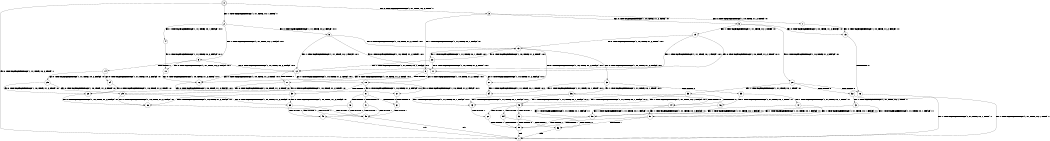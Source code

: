 digraph BCG {
size = "7, 10.5";
center = TRUE;
node [shape = circle];
0 [peripheries = 2];
0 -> 1 [label = "EX !0 !ATOMIC_EXCH_BRANCH (1, +1, TRUE, +0, 2, TRUE) !::"];
0 -> 2 [label = "EX !1 !ATOMIC_EXCH_BRANCH (1, +1, TRUE, +0, 1, TRUE) !::"];
0 -> 3 [label = "EX !0 !ATOMIC_EXCH_BRANCH (1, +1, TRUE, +0, 2, TRUE) !::"];
2 -> 4 [label = "EX !1 !ATOMIC_EXCH_BRANCH (1, +1, TRUE, +0, 1, FALSE) !:0:1:"];
2 -> 5 [label = "EX !0 !ATOMIC_EXCH_BRANCH (1, +1, TRUE, +0, 2, FALSE) !:0:1:"];
2 -> 6 [label = "EX !1 !ATOMIC_EXCH_BRANCH (1, +1, TRUE, +0, 1, FALSE) !:0:1:"];
3 -> 7 [label = "EX !0 !ATOMIC_EXCH_BRANCH (1, +0, TRUE, +1, 2, TRUE) !:0:"];
3 -> 8 [label = "EX !1 !ATOMIC_EXCH_BRANCH (1, +1, TRUE, +0, 1, FALSE) !:0:"];
3 -> 9 [label = "EX !0 !ATOMIC_EXCH_BRANCH (1, +0, TRUE, +1, 2, TRUE) !:0:"];
4 -> 10 [label = "EX !0 !ATOMIC_EXCH_BRANCH (1, +1, TRUE, +0, 2, FALSE) !:0:1:"];
5 -> 11 [label = "EX !0 !ATOMIC_EXCH_BRANCH (1, +0, TRUE, +1, 2, TRUE) !:0:1:"];
5 -> 12 [label = "EX !1 !ATOMIC_EXCH_BRANCH (1, +1, TRUE, +0, 1, FALSE) !:0:1:"];
5 -> 13 [label = "EX !0 !ATOMIC_EXCH_BRANCH (1, +0, TRUE, +1, 2, TRUE) !:0:1:"];
6 -> 10 [label = "EX !0 !ATOMIC_EXCH_BRANCH (1, +1, TRUE, +0, 2, FALSE) !:0:1:"];
6 -> 14 [label = "TERMINATE !1"];
6 -> 12 [label = "EX !0 !ATOMIC_EXCH_BRANCH (1, +1, TRUE, +0, 2, FALSE) !:0:1:"];
7 -> 15 [label = "EX !0 !ATOMIC_EXCH_BRANCH (1, +0, TRUE, +1, 2, FALSE) !:0:"];
8 -> 16 [label = "EX !0 !ATOMIC_EXCH_BRANCH (1, +0, TRUE, +1, 2, TRUE) !:0:1:"];
8 -> 17 [label = "TERMINATE !1"];
8 -> 18 [label = "EX !0 !ATOMIC_EXCH_BRANCH (1, +0, TRUE, +1, 2, TRUE) !:0:1:"];
9 -> 15 [label = "EX !0 !ATOMIC_EXCH_BRANCH (1, +0, TRUE, +1, 2, FALSE) !:0:"];
9 -> 19 [label = "EX !1 !ATOMIC_EXCH_BRANCH (1, +1, TRUE, +0, 1, TRUE) !:0:"];
9 -> 20 [label = "EX !0 !ATOMIC_EXCH_BRANCH (1, +0, TRUE, +1, 2, FALSE) !:0:"];
10 -> 16 [label = "EX !0 !ATOMIC_EXCH_BRANCH (1, +0, TRUE, +1, 2, TRUE) !:0:1:"];
11 -> 21 [label = "EX !0 !ATOMIC_EXCH_BRANCH (1, +0, TRUE, +1, 2, FALSE) !:0:1:"];
12 -> 16 [label = "EX !0 !ATOMIC_EXCH_BRANCH (1, +0, TRUE, +1, 2, TRUE) !:0:1:"];
12 -> 17 [label = "TERMINATE !1"];
12 -> 18 [label = "EX !0 !ATOMIC_EXCH_BRANCH (1, +0, TRUE, +1, 2, TRUE) !:0:1:"];
13 -> 21 [label = "EX !0 !ATOMIC_EXCH_BRANCH (1, +0, TRUE, +1, 2, FALSE) !:0:1:"];
13 -> 22 [label = "EX !1 !ATOMIC_EXCH_BRANCH (1, +1, TRUE, +0, 1, TRUE) !:0:1:"];
13 -> 23 [label = "EX !0 !ATOMIC_EXCH_BRANCH (1, +0, TRUE, +1, 2, FALSE) !:0:1:"];
14 -> 24 [label = "EX !0 !ATOMIC_EXCH_BRANCH (1, +1, TRUE, +0, 2, FALSE) !:0:"];
14 -> 25 [label = "EX !0 !ATOMIC_EXCH_BRANCH (1, +1, TRUE, +0, 2, FALSE) !:0:"];
15 -> 26 [label = "TERMINATE !0"];
16 -> 27 [label = "EX !0 !ATOMIC_EXCH_BRANCH (1, +0, TRUE, +1, 2, FALSE) !:0:1:"];
17 -> 28 [label = "EX !0 !ATOMIC_EXCH_BRANCH (1, +0, TRUE, +1, 2, TRUE) !:0:"];
17 -> 29 [label = "EX !0 !ATOMIC_EXCH_BRANCH (1, +0, TRUE, +1, 2, TRUE) !:0:"];
18 -> 27 [label = "EX !0 !ATOMIC_EXCH_BRANCH (1, +0, TRUE, +1, 2, FALSE) !:0:1:"];
18 -> 30 [label = "TERMINATE !1"];
18 -> 31 [label = "EX !0 !ATOMIC_EXCH_BRANCH (1, +0, TRUE, +1, 2, FALSE) !:0:1:"];
19 -> 11 [label = "EX !0 !ATOMIC_EXCH_BRANCH (1, +0, TRUE, +1, 2, TRUE) !:0:1:"];
19 -> 12 [label = "EX !1 !ATOMIC_EXCH_BRANCH (1, +1, TRUE, +0, 1, FALSE) !:0:1:"];
19 -> 13 [label = "EX !0 !ATOMIC_EXCH_BRANCH (1, +0, TRUE, +1, 2, TRUE) !:0:1:"];
20 -> 26 [label = "TERMINATE !0"];
20 -> 32 [label = "TERMINATE !0"];
20 -> 33 [label = "EX !1 !ATOMIC_EXCH_BRANCH (1, +1, TRUE, +0, 1, TRUE) !:0:"];
21 -> 34 [label = "EX !1 !ATOMIC_EXCH_BRANCH (1, +1, TRUE, +0, 1, TRUE) !:0:1:"];
22 -> 11 [label = "EX !0 !ATOMIC_EXCH_BRANCH (1, +0, TRUE, +1, 2, TRUE) !:0:1:"];
22 -> 12 [label = "EX !1 !ATOMIC_EXCH_BRANCH (1, +1, TRUE, +0, 1, FALSE) !:0:1:"];
22 -> 13 [label = "EX !0 !ATOMIC_EXCH_BRANCH (1, +0, TRUE, +1, 2, TRUE) !:0:1:"];
23 -> 34 [label = "EX !1 !ATOMIC_EXCH_BRANCH (1, +1, TRUE, +0, 1, TRUE) !:0:1:"];
23 -> 35 [label = "TERMINATE !0"];
23 -> 36 [label = "EX !1 !ATOMIC_EXCH_BRANCH (1, +1, TRUE, +0, 1, TRUE) !:0:1:"];
24 -> 28 [label = "EX !0 !ATOMIC_EXCH_BRANCH (1, +0, TRUE, +1, 2, TRUE) !:0:"];
25 -> 28 [label = "EX !0 !ATOMIC_EXCH_BRANCH (1, +0, TRUE, +1, 2, TRUE) !:0:"];
25 -> 29 [label = "EX !0 !ATOMIC_EXCH_BRANCH (1, +0, TRUE, +1, 2, TRUE) !:0:"];
26 -> 1 [label = "EX !1 !ATOMIC_EXCH_BRANCH (1, +1, TRUE, +0, 1, TRUE) !::"];
27 -> 37 [label = "TERMINATE !0"];
28 -> 38 [label = "EX !0 !ATOMIC_EXCH_BRANCH (1, +0, TRUE, +1, 2, FALSE) !:0:"];
29 -> 38 [label = "EX !0 !ATOMIC_EXCH_BRANCH (1, +0, TRUE, +1, 2, FALSE) !:0:"];
29 -> 39 [label = "EX !0 !ATOMIC_EXCH_BRANCH (1, +0, TRUE, +1, 2, FALSE) !:0:"];
30 -> 38 [label = "EX !0 !ATOMIC_EXCH_BRANCH (1, +0, TRUE, +1, 2, FALSE) !:0:"];
30 -> 39 [label = "EX !0 !ATOMIC_EXCH_BRANCH (1, +0, TRUE, +1, 2, FALSE) !:0:"];
31 -> 37 [label = "TERMINATE !0"];
31 -> 40 [label = "TERMINATE !1"];
31 -> 41 [label = "TERMINATE !0"];
32 -> 1 [label = "EX !1 !ATOMIC_EXCH_BRANCH (1, +1, TRUE, +0, 1, TRUE) !::"];
32 -> 42 [label = "EX !1 !ATOMIC_EXCH_BRANCH (1, +1, TRUE, +0, 1, TRUE) !::"];
33 -> 43 [label = "EX !1 !ATOMIC_EXCH_BRANCH (1, +1, TRUE, +0, 1, FALSE) !:0:1:"];
33 -> 44 [label = "TERMINATE !0"];
33 -> 45 [label = "EX !1 !ATOMIC_EXCH_BRANCH (1, +1, TRUE, +0, 1, FALSE) !:0:1:"];
34 -> 43 [label = "EX !1 !ATOMIC_EXCH_BRANCH (1, +1, TRUE, +0, 1, FALSE) !:0:1:"];
35 -> 46 [label = "EX !1 !ATOMIC_EXCH_BRANCH (1, +1, TRUE, +0, 1, TRUE) !:1:"];
35 -> 47 [label = "EX !1 !ATOMIC_EXCH_BRANCH (1, +1, TRUE, +0, 1, TRUE) !:1:"];
36 -> 43 [label = "EX !1 !ATOMIC_EXCH_BRANCH (1, +1, TRUE, +0, 1, FALSE) !:0:1:"];
36 -> 44 [label = "TERMINATE !0"];
36 -> 45 [label = "EX !1 !ATOMIC_EXCH_BRANCH (1, +1, TRUE, +0, 1, FALSE) !:0:1:"];
37 -> 48 [label = "TERMINATE !1"];
38 -> 48 [label = "TERMINATE !0"];
39 -> 48 [label = "TERMINATE !0"];
39 -> 49 [label = "TERMINATE !0"];
40 -> 48 [label = "TERMINATE !0"];
40 -> 49 [label = "TERMINATE !0"];
41 -> 48 [label = "TERMINATE !1"];
41 -> 49 [label = "TERMINATE !1"];
42 -> 50 [label = "EX !1 !ATOMIC_EXCH_BRANCH (1, +1, TRUE, +0, 1, FALSE) !:1:"];
42 -> 51 [label = "EX !1 !ATOMIC_EXCH_BRANCH (1, +1, TRUE, +0, 1, FALSE) !:1:"];
43 -> 52 [label = "TERMINATE !0"];
44 -> 50 [label = "EX !1 !ATOMIC_EXCH_BRANCH (1, +1, TRUE, +0, 1, FALSE) !:1:"];
44 -> 51 [label = "EX !1 !ATOMIC_EXCH_BRANCH (1, +1, TRUE, +0, 1, FALSE) !:1:"];
45 -> 52 [label = "TERMINATE !0"];
45 -> 53 [label = "TERMINATE !1"];
45 -> 54 [label = "TERMINATE !0"];
46 -> 50 [label = "EX !1 !ATOMIC_EXCH_BRANCH (1, +1, TRUE, +0, 1, FALSE) !:1:"];
47 -> 50 [label = "EX !1 !ATOMIC_EXCH_BRANCH (1, +1, TRUE, +0, 1, FALSE) !:1:"];
47 -> 51 [label = "EX !1 !ATOMIC_EXCH_BRANCH (1, +1, TRUE, +0, 1, FALSE) !:1:"];
48 -> 1 [label = "exit"];
49 -> 1 [label = "exit"];
50 -> 55 [label = "TERMINATE !1"];
51 -> 55 [label = "TERMINATE !1"];
51 -> 56 [label = "TERMINATE !1"];
52 -> 55 [label = "TERMINATE !1"];
53 -> 55 [label = "TERMINATE !0"];
53 -> 56 [label = "TERMINATE !0"];
54 -> 55 [label = "TERMINATE !1"];
54 -> 56 [label = "TERMINATE !1"];
55 -> 1 [label = "exit"];
56 -> 1 [label = "exit"];
}
